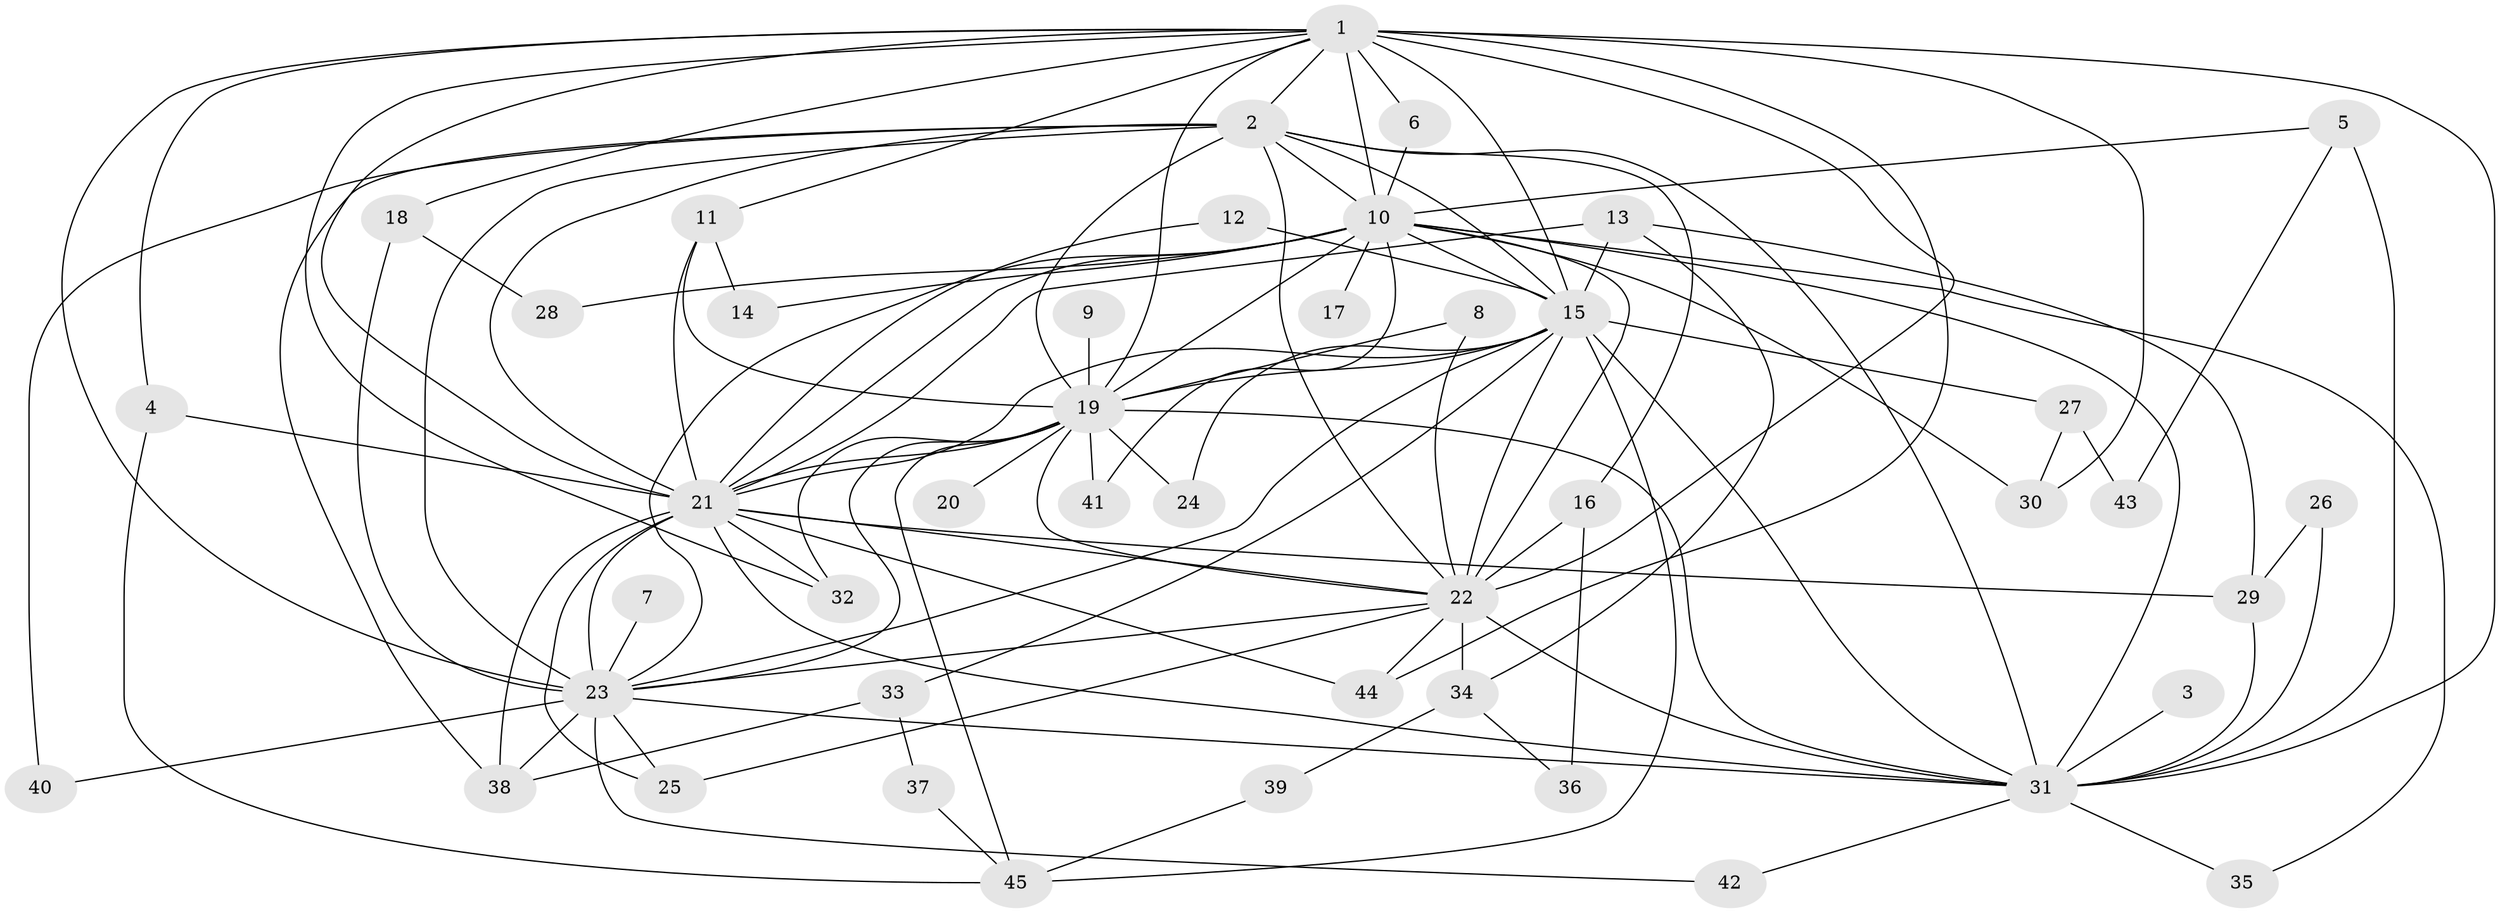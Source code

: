 // original degree distribution, {15: 0.031746031746031744, 17: 0.015873015873015872, 19: 0.015873015873015872, 18: 0.031746031746031744, 13: 0.015873015873015872, 20: 0.031746031746031744, 16: 0.015873015873015872, 4: 0.09523809523809523, 2: 0.5714285714285714, 3: 0.15873015873015872, 5: 0.015873015873015872}
// Generated by graph-tools (version 1.1) at 2025/36/03/04/25 23:36:19]
// undirected, 45 vertices, 110 edges
graph export_dot {
  node [color=gray90,style=filled];
  1;
  2;
  3;
  4;
  5;
  6;
  7;
  8;
  9;
  10;
  11;
  12;
  13;
  14;
  15;
  16;
  17;
  18;
  19;
  20;
  21;
  22;
  23;
  24;
  25;
  26;
  27;
  28;
  29;
  30;
  31;
  32;
  33;
  34;
  35;
  36;
  37;
  38;
  39;
  40;
  41;
  42;
  43;
  44;
  45;
  1 -- 2 [weight=2.0];
  1 -- 4 [weight=1.0];
  1 -- 6 [weight=1.0];
  1 -- 10 [weight=2.0];
  1 -- 11 [weight=1.0];
  1 -- 15 [weight=3.0];
  1 -- 18 [weight=1.0];
  1 -- 19 [weight=2.0];
  1 -- 21 [weight=2.0];
  1 -- 22 [weight=3.0];
  1 -- 23 [weight=2.0];
  1 -- 30 [weight=2.0];
  1 -- 31 [weight=2.0];
  1 -- 32 [weight=1.0];
  1 -- 44 [weight=1.0];
  2 -- 10 [weight=2.0];
  2 -- 15 [weight=1.0];
  2 -- 16 [weight=1.0];
  2 -- 19 [weight=2.0];
  2 -- 21 [weight=2.0];
  2 -- 22 [weight=1.0];
  2 -- 23 [weight=3.0];
  2 -- 31 [weight=2.0];
  2 -- 38 [weight=1.0];
  2 -- 40 [weight=1.0];
  3 -- 31 [weight=1.0];
  4 -- 21 [weight=1.0];
  4 -- 45 [weight=1.0];
  5 -- 10 [weight=1.0];
  5 -- 31 [weight=1.0];
  5 -- 43 [weight=1.0];
  6 -- 10 [weight=1.0];
  7 -- 23 [weight=1.0];
  8 -- 19 [weight=1.0];
  8 -- 22 [weight=1.0];
  9 -- 19 [weight=1.0];
  10 -- 14 [weight=1.0];
  10 -- 15 [weight=1.0];
  10 -- 17 [weight=1.0];
  10 -- 19 [weight=1.0];
  10 -- 21 [weight=1.0];
  10 -- 22 [weight=1.0];
  10 -- 23 [weight=1.0];
  10 -- 28 [weight=2.0];
  10 -- 30 [weight=1.0];
  10 -- 31 [weight=1.0];
  10 -- 35 [weight=1.0];
  10 -- 41 [weight=1.0];
  11 -- 14 [weight=1.0];
  11 -- 19 [weight=1.0];
  11 -- 21 [weight=1.0];
  12 -- 15 [weight=1.0];
  12 -- 21 [weight=1.0];
  13 -- 15 [weight=1.0];
  13 -- 21 [weight=1.0];
  13 -- 29 [weight=1.0];
  13 -- 34 [weight=1.0];
  15 -- 19 [weight=1.0];
  15 -- 21 [weight=1.0];
  15 -- 22 [weight=1.0];
  15 -- 23 [weight=1.0];
  15 -- 24 [weight=1.0];
  15 -- 27 [weight=1.0];
  15 -- 31 [weight=1.0];
  15 -- 33 [weight=1.0];
  15 -- 45 [weight=1.0];
  16 -- 22 [weight=1.0];
  16 -- 36 [weight=1.0];
  18 -- 23 [weight=1.0];
  18 -- 28 [weight=1.0];
  19 -- 20 [weight=1.0];
  19 -- 21 [weight=1.0];
  19 -- 22 [weight=1.0];
  19 -- 23 [weight=1.0];
  19 -- 24 [weight=1.0];
  19 -- 31 [weight=1.0];
  19 -- 32 [weight=1.0];
  19 -- 41 [weight=1.0];
  19 -- 45 [weight=1.0];
  21 -- 22 [weight=1.0];
  21 -- 23 [weight=1.0];
  21 -- 25 [weight=1.0];
  21 -- 29 [weight=1.0];
  21 -- 31 [weight=1.0];
  21 -- 32 [weight=1.0];
  21 -- 38 [weight=1.0];
  21 -- 44 [weight=1.0];
  22 -- 23 [weight=1.0];
  22 -- 25 [weight=1.0];
  22 -- 31 [weight=1.0];
  22 -- 34 [weight=1.0];
  22 -- 44 [weight=1.0];
  23 -- 25 [weight=1.0];
  23 -- 31 [weight=1.0];
  23 -- 38 [weight=1.0];
  23 -- 40 [weight=1.0];
  23 -- 42 [weight=1.0];
  26 -- 29 [weight=1.0];
  26 -- 31 [weight=1.0];
  27 -- 30 [weight=1.0];
  27 -- 43 [weight=1.0];
  29 -- 31 [weight=1.0];
  31 -- 35 [weight=1.0];
  31 -- 42 [weight=1.0];
  33 -- 37 [weight=1.0];
  33 -- 38 [weight=1.0];
  34 -- 36 [weight=1.0];
  34 -- 39 [weight=1.0];
  37 -- 45 [weight=1.0];
  39 -- 45 [weight=1.0];
}
